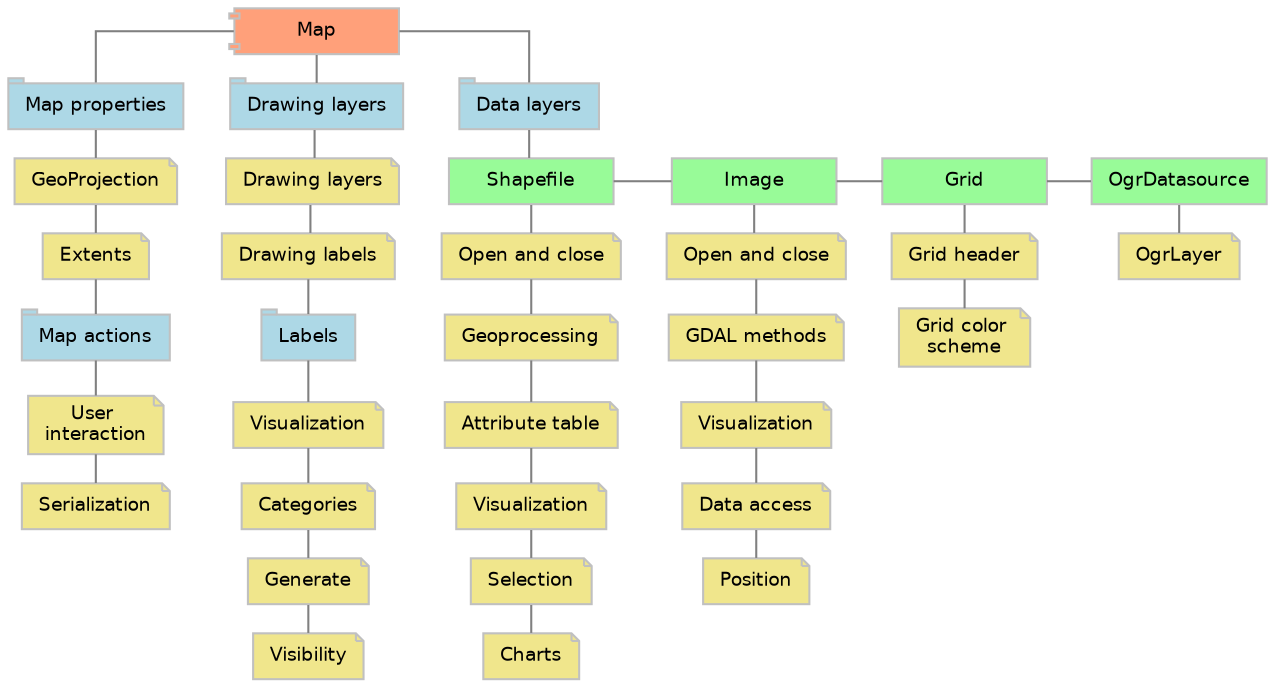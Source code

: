 digraph map_actions {
 splines=ortho;
 ranksep=0.2;
 nodesep=0.3;

 node   [shape = polygon, peripheries = 1, fontname=Helvetica, fontsize=9, fillcolor = lightsalmon, color = "gray", style = filled, height = 0.3, width = 1.1];

 node [shape = component]
 m      [label="Map" URL="\ref AxMap"];
 node   [shape= "polygon", fillcolor = palegreen]
 sf     [label="Shapefile" URL="\ref Shapefile"];
 img    [label="Image" URL="\ref Image"];	
 grid    [label="Grid" URL="\ref Grid"];	
 ogrds    [label="OgrDatasource" URL="\ref OgrDatasource"];	
 
 layer  [style = invis] 

 node   [shape= "tab", color = "gray", fillcolor = lightblue, width = 0.3, height = 0.3, color = gray]
 map4   [ label="Map properties"];
 lbs    [label="Labels"     URL="\ref Labels"];
 map1   [ label="Map actions"];
 map2   [ label="Drawing layers" URL="\ref map_drawing_layers"];
 map3   [ label="Data layers" URL="\ref map_layer_management"];

 node   [shape = "note", width = 0.3, height = 0.3, peripheries = 1 fillcolor = "khaki" ]
 ser    [label="Serialization"               URL="\ref map_serialization"];
 int    [label="User \ninteraction"          URL="\ref map_interaction"];
 
 sfviz  [label= "Visualization"   URL="\ref ShapeDrawingOptions"];
 gpr    [label="Geoprocessing" URL="\ref shapefile_geoprocessing"];
 sf_mng [label="Open and close"    URL="\ref shapefile_management"];
 attr   [label="Attribute table"    URL="\ref shapefile_table"];
 charts [label = "Charts" URL="\ref Charts"];
 sfsel  [label = "Selection" URL="\ref shapefile_selection"]
 
 img_gdal     [label="GDAL methods"    URL="\ref image_gdal"];
 img_open     [label="Open and close"    URL="\ref image_common"];
 img_position [label="Position"    	URL="\ref image_position"];
 img_data     [label="Visualization"    URL="\ref image_visualization"];
 img_visual   [label="Data access"      URL="\ref image_data"];

 gr_header [label="Grid header" URL="\ref GridHeader"];
 gr_scheme [label="Grid color \nscheme" URL="\ref GridColorScheme"];

 ogr    [label="OgrLayer" URL="\ref OgrLayer"];	
 
 lb_gen [label="Generate" URL="\ref labels_management"];
 lb_cat [label="Categories" URL="\ref labels_categories"];
 lb_visual [label="Visualization" URL="\ref labels_visualization"];
 lb_vis [label="Visibility" URL="\ref labels_visibility"];

 drlyr [label="Drawing layers" URL="\ref map_drawing_layers"];
 drlb  [label="Drawing labels" URL="\ref map_drawing_labels"];

 proj [label = "GeoProjection" URL="\ref GeoProjection"]
 ext [label = "Extents" URL="\ref Extents"]

 edge [dir = none, arrowhead="open", style = solid, arrowsize = 0.6, fontname = "Arial", fontsize = 9, fontcolor = blue, color = "#808080", constraint = true]
 m -> map4 -> proj -> ext -> map1 -> int -> ser;  
 m -> map2 -> drlyr -> drlb -> lbs -> lb_visual -> lb_cat -> lb_gen -> lb_vis;
 m -> map3 -> sf;

 sf -> sf_mng -> gpr -> attr -> sfviz -> sfsel -> charts;
 img -> img_open -> img_gdal -> img_data -> img_visual -> img_position;
 grid -> gr_header -> gr_scheme;
 ogrds -> ogr;
 
 edge [constraint = false]
 sf -> img;
 img -> grid;
 grid -> ogrds;

 edge [style = invis, constraint = true]
 layer -> sf;
 layer -> img;
 layer -> grid;
 layer -> ogrds;
}
